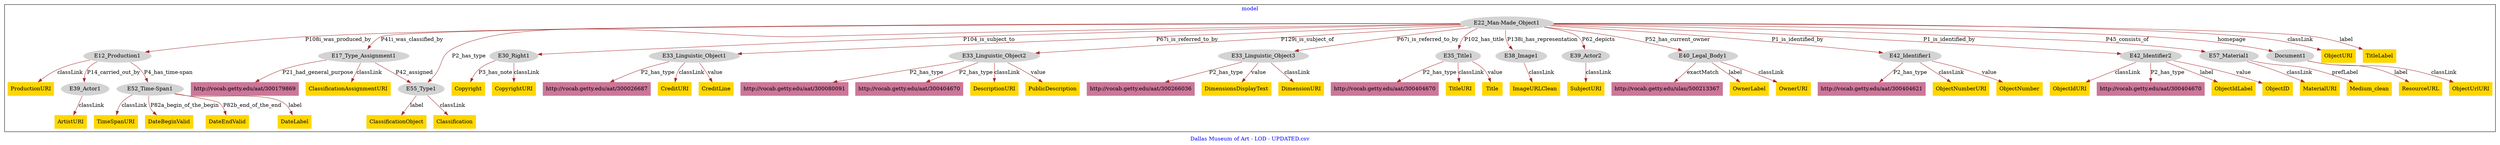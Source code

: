 digraph n0 {
fontcolor="blue"
remincross="true"
label="Dallas Museum of Art - LOD - UPDATED.csv"
subgraph cluster {
label="model"
n2[style="filled",color="white",fillcolor="lightgray",label="E12_Production1"];
n3[style="filled",color="white",fillcolor="lightgray",label="E39_Actor1"];
n4[style="filled",color="white",fillcolor="lightgray",label="E52_Time-Span1"];
n5[style="filled",color="white",fillcolor="lightgray",label="E17_Type_Assignment1"];
n6[style="filled",color="white",fillcolor="lightgray",label="E55_Type1"];
n7[style="filled",color="white",fillcolor="lightgray",label="E22_Man-Made_Object1"];
n8[style="filled",color="white",fillcolor="lightgray",label="E30_Right1"];
n9[style="filled",color="white",fillcolor="lightgray",label="E33_Linguistic_Object1"];
n10[style="filled",color="white",fillcolor="lightgray",label="E33_Linguistic_Object2"];
n11[style="filled",color="white",fillcolor="lightgray",label="E33_Linguistic_Object3"];
n12[style="filled",color="white",fillcolor="lightgray",label="E35_Title1"];
n13[style="filled",color="white",fillcolor="lightgray",label="E38_Image1"];
n14[style="filled",color="white",fillcolor="lightgray",label="E39_Actor2"];
n15[style="filled",color="white",fillcolor="lightgray",label="E40_Legal_Body1"];
n16[style="filled",color="white",fillcolor="lightgray",label="E42_Identifier1"];
n17[style="filled",color="white",fillcolor="lightgray",label="E42_Identifier2"];
n18[style="filled",color="white",fillcolor="lightgray",label="E57_Material1"];
n19[style="filled",color="white",fillcolor="lightgray",label="Document1"];
n20[shape="plaintext",style="filled",fillcolor="gold",label="DescriptionURI"];
n21[shape="plaintext",style="filled",fillcolor="gold",label="OwnerLabel"];
n22[shape="plaintext",style="filled",fillcolor="gold",label="DimensionsDisplayText"];
n23[shape="plaintext",style="filled",fillcolor="gold",label="CreditURI"];
n24[shape="plaintext",style="filled",fillcolor="gold",label="ObjectNumberURI"];
n25[shape="plaintext",style="filled",fillcolor="gold",label="ProductionURI"];
n26[shape="plaintext",style="filled",fillcolor="gold",label="DateBeginValid"];
n27[shape="plaintext",style="filled",fillcolor="gold",label="ClassificationAssignmentURI"];
n28[shape="plaintext",style="filled",fillcolor="gold",label="DimensionURI"];
n29[shape="plaintext",style="filled",fillcolor="gold",label="TitleURI"];
n30[shape="plaintext",style="filled",fillcolor="gold",label="ObjectURI"];
n31[shape="plaintext",style="filled",fillcolor="gold",label="PublicDescription"];
n32[shape="plaintext",style="filled",fillcolor="gold",label="DateEndValid"];
n33[shape="plaintext",style="filled",fillcolor="gold",label="ObjectNumber"];
n34[shape="plaintext",style="filled",fillcolor="gold",label="ResourceURL"];
n35[shape="plaintext",style="filled",fillcolor="gold",label="TitleLabel"];
n36[shape="plaintext",style="filled",fillcolor="gold",label="ObjectIdLabel"];
n37[shape="plaintext",style="filled",fillcolor="gold",label="OwnerURI"];
n38[shape="plaintext",style="filled",fillcolor="gold",label="MaterialURI"];
n39[shape="plaintext",style="filled",fillcolor="gold",label="Medium_clean"];
n40[shape="plaintext",style="filled",fillcolor="gold",label="Title"];
n41[shape="plaintext",style="filled",fillcolor="gold",label="DateLabel"];
n42[shape="plaintext",style="filled",fillcolor="gold",label="TimeSpanURI"];
n43[shape="plaintext",style="filled",fillcolor="gold",label="SubjectURI"];
n44[shape="plaintext",style="filled",fillcolor="gold",label="ArtistURI"];
n45[shape="plaintext",style="filled",fillcolor="gold",label="Classification"];
n46[shape="plaintext",style="filled",fillcolor="gold",label="ImageURLClean"];
n47[shape="plaintext",style="filled",fillcolor="gold",label="ClassificationObject"];
n48[shape="plaintext",style="filled",fillcolor="gold",label="ObjectUrlURI"];
n49[shape="plaintext",style="filled",fillcolor="gold",label="ObjectID"];
n50[shape="plaintext",style="filled",fillcolor="gold",label="CreditLine"];
n51[shape="plaintext",style="filled",fillcolor="gold",label="Copyright"];
n52[shape="plaintext",style="filled",fillcolor="gold",label="ObjectIdURI"];
n53[shape="plaintext",style="filled",fillcolor="gold",label="CopyrightURI"];
n54[shape="plaintext",style="filled",fillcolor="#CC7799",label="http://vocab.getty.edu/aat/300026687"];
n55[shape="plaintext",style="filled",fillcolor="#CC7799",label="http://vocab.getty.edu/aat/300080091"];
n56[shape="plaintext",style="filled",fillcolor="#CC7799",label="http://vocab.getty.edu/aat/300404670"];
n57[shape="plaintext",style="filled",fillcolor="#CC7799",label="http://vocab.getty.edu/aat/300404670"];
n58[shape="plaintext",style="filled",fillcolor="#CC7799",label="http://vocab.getty.edu/aat/300266036"];
n59[shape="plaintext",style="filled",fillcolor="#CC7799",label="http://vocab.getty.edu/aat/300404621"];
n60[shape="plaintext",style="filled",fillcolor="#CC7799",label="http://vocab.getty.edu/aat/300179869"];
n61[shape="plaintext",style="filled",fillcolor="#CC7799",label="http://vocab.getty.edu/aat/300404670"];
n62[shape="plaintext",style="filled",fillcolor="#CC7799",label="http://vocab.getty.edu/ulan/500213367"];
}
n2 -> n3[color="brown",fontcolor="black",label="P14_carried_out_by"]
n2 -> n4[color="brown",fontcolor="black",label="P4_has_time-span"]
n5 -> n6[color="brown",fontcolor="black",label="P42_assigned"]
n7 -> n2[color="brown",fontcolor="black",label="P108i_was_produced_by"]
n7 -> n5[color="brown",fontcolor="black",label="P41i_was_classified_by"]
n7 -> n8[color="brown",fontcolor="black",label="P104_is_subject_to"]
n7 -> n9[color="brown",fontcolor="black",label="P67i_is_referred_to_by"]
n7 -> n10[color="brown",fontcolor="black",label="P129i_is_subject_of"]
n7 -> n11[color="brown",fontcolor="black",label="P67i_is_referred_to_by"]
n7 -> n12[color="brown",fontcolor="black",label="P102_has_title"]
n7 -> n13[color="brown",fontcolor="black",label="P138i_has_representation"]
n7 -> n14[color="brown",fontcolor="black",label="P62_depicts"]
n7 -> n15[color="brown",fontcolor="black",label="P52_has_current_owner"]
n7 -> n16[color="brown",fontcolor="black",label="P1_is_identified_by"]
n7 -> n17[color="brown",fontcolor="black",label="P1_is_identified_by"]
n7 -> n18[color="brown",fontcolor="black",label="P45_consists_of"]
n7 -> n19[color="brown",fontcolor="black",label="homepage"]
n10 -> n20[color="brown",fontcolor="black",label="classLink"]
n15 -> n21[color="brown",fontcolor="black",label="label"]
n11 -> n22[color="brown",fontcolor="black",label="value"]
n9 -> n23[color="brown",fontcolor="black",label="classLink"]
n16 -> n24[color="brown",fontcolor="black",label="classLink"]
n2 -> n25[color="brown",fontcolor="black",label="classLink"]
n4 -> n26[color="brown",fontcolor="black",label="P82a_begin_of_the_begin"]
n5 -> n27[color="brown",fontcolor="black",label="classLink"]
n11 -> n28[color="brown",fontcolor="black",label="classLink"]
n12 -> n29[color="brown",fontcolor="black",label="classLink"]
n7 -> n30[color="brown",fontcolor="black",label="classLink"]
n10 -> n31[color="brown",fontcolor="black",label="value"]
n4 -> n32[color="brown",fontcolor="black",label="P82b_end_of_the_end"]
n16 -> n33[color="brown",fontcolor="black",label="value"]
n19 -> n34[color="brown",fontcolor="black",label="label"]
n7 -> n35[color="brown",fontcolor="black",label="label"]
n17 -> n36[color="brown",fontcolor="black",label="label"]
n15 -> n37[color="brown",fontcolor="black",label="classLink"]
n18 -> n38[color="brown",fontcolor="black",label="classLink"]
n18 -> n39[color="brown",fontcolor="black",label="prefLabel"]
n12 -> n40[color="brown",fontcolor="black",label="value"]
n4 -> n41[color="brown",fontcolor="black",label="label"]
n4 -> n42[color="brown",fontcolor="black",label="classLink"]
n14 -> n43[color="brown",fontcolor="black",label="classLink"]
n3 -> n44[color="brown",fontcolor="black",label="classLink"]
n6 -> n45[color="brown",fontcolor="black",label="classLink"]
n13 -> n46[color="brown",fontcolor="black",label="classLink"]
n6 -> n47[color="brown",fontcolor="black",label="label"]
n19 -> n48[color="brown",fontcolor="black",label="classLink"]
n17 -> n49[color="brown",fontcolor="black",label="value"]
n9 -> n50[color="brown",fontcolor="black",label="value"]
n8 -> n51[color="brown",fontcolor="black",label="P3_has_note"]
n17 -> n52[color="brown",fontcolor="black",label="classLink"]
n8 -> n53[color="brown",fontcolor="black",label="classLink"]
n7 -> n6[color="brown",fontcolor="black",label="P2_has_type"]
n9 -> n54[color="brown",fontcolor="black",label="P2_has_type"]
n10 -> n55[color="brown",fontcolor="black",label="P2_has_type"]
n17 -> n56[color="brown",fontcolor="black",label="P2_has_type"]
n12 -> n57[color="brown",fontcolor="black",label="P2_has_type"]
n11 -> n58[color="brown",fontcolor="black",label="P2_has_type"]
n16 -> n59[color="brown",fontcolor="black",label="P2_has_type"]
n5 -> n60[color="brown",fontcolor="black",label="P21_had_general_purpose"]
n10 -> n61[color="brown",fontcolor="black",label="P2_has_type"]
n15 -> n62[color="brown",fontcolor="black",label="exactMatch"]
}
